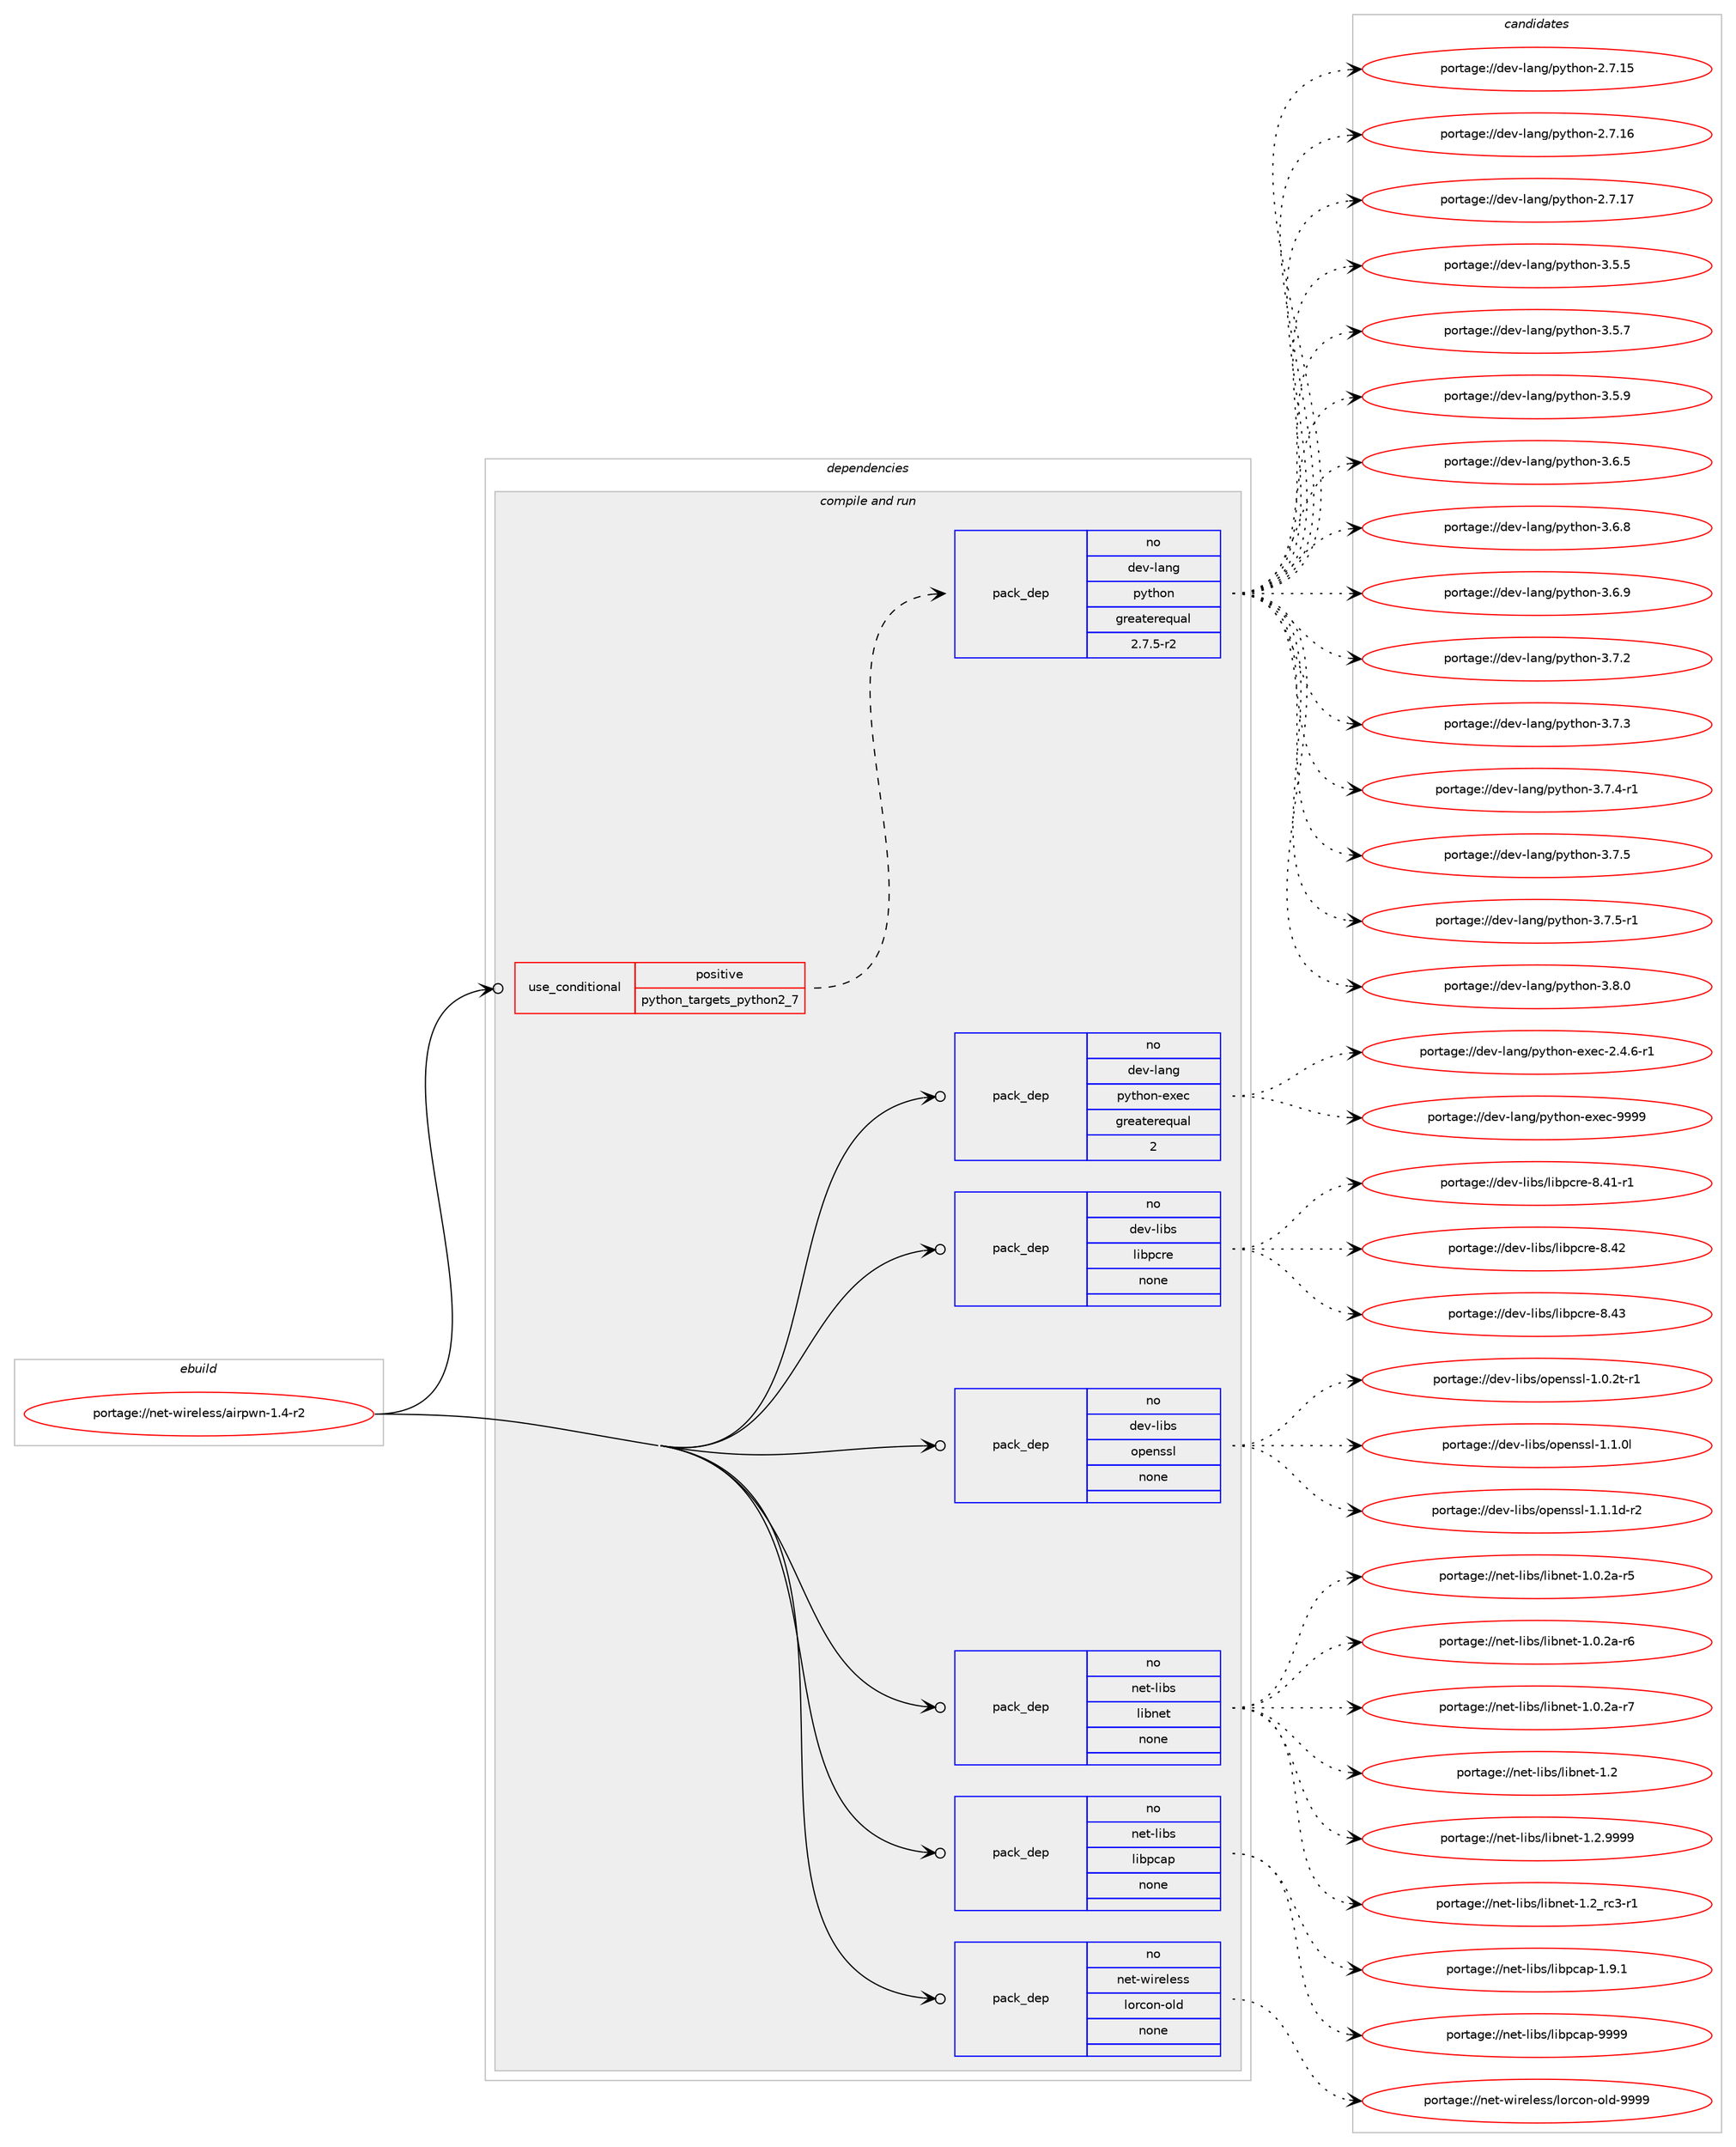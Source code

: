 digraph prolog {

# *************
# Graph options
# *************

newrank=true;
concentrate=true;
compound=true;
graph [rankdir=LR,fontname=Helvetica,fontsize=10,ranksep=1.5];#, ranksep=2.5, nodesep=0.2];
edge  [arrowhead=vee];
node  [fontname=Helvetica,fontsize=10];

# **********
# The ebuild
# **********

subgraph cluster_leftcol {
color=gray;
rank=same;
label=<<i>ebuild</i>>;
id [label="portage://net-wireless/airpwn-1.4-r2", color=red, width=4, href="../net-wireless/airpwn-1.4-r2.svg"];
}

# ****************
# The dependencies
# ****************

subgraph cluster_midcol {
color=gray;
label=<<i>dependencies</i>>;
subgraph cluster_compile {
fillcolor="#eeeeee";
style=filled;
label=<<i>compile</i>>;
}
subgraph cluster_compileandrun {
fillcolor="#eeeeee";
style=filled;
label=<<i>compile and run</i>>;
subgraph cond94380 {
dependency377035 [label=<<TABLE BORDER="0" CELLBORDER="1" CELLSPACING="0" CELLPADDING="4"><TR><TD ROWSPAN="3" CELLPADDING="10">use_conditional</TD></TR><TR><TD>positive</TD></TR><TR><TD>python_targets_python2_7</TD></TR></TABLE>>, shape=none, color=red];
subgraph pack276264 {
dependency377036 [label=<<TABLE BORDER="0" CELLBORDER="1" CELLSPACING="0" CELLPADDING="4" WIDTH="220"><TR><TD ROWSPAN="6" CELLPADDING="30">pack_dep</TD></TR><TR><TD WIDTH="110">no</TD></TR><TR><TD>dev-lang</TD></TR><TR><TD>python</TD></TR><TR><TD>greaterequal</TD></TR><TR><TD>2.7.5-r2</TD></TR></TABLE>>, shape=none, color=blue];
}
dependency377035:e -> dependency377036:w [weight=20,style="dashed",arrowhead="vee"];
}
id:e -> dependency377035:w [weight=20,style="solid",arrowhead="odotvee"];
subgraph pack276265 {
dependency377037 [label=<<TABLE BORDER="0" CELLBORDER="1" CELLSPACING="0" CELLPADDING="4" WIDTH="220"><TR><TD ROWSPAN="6" CELLPADDING="30">pack_dep</TD></TR><TR><TD WIDTH="110">no</TD></TR><TR><TD>dev-lang</TD></TR><TR><TD>python-exec</TD></TR><TR><TD>greaterequal</TD></TR><TR><TD>2</TD></TR></TABLE>>, shape=none, color=blue];
}
id:e -> dependency377037:w [weight=20,style="solid",arrowhead="odotvee"];
subgraph pack276266 {
dependency377038 [label=<<TABLE BORDER="0" CELLBORDER="1" CELLSPACING="0" CELLPADDING="4" WIDTH="220"><TR><TD ROWSPAN="6" CELLPADDING="30">pack_dep</TD></TR><TR><TD WIDTH="110">no</TD></TR><TR><TD>dev-libs</TD></TR><TR><TD>libpcre</TD></TR><TR><TD>none</TD></TR><TR><TD></TD></TR></TABLE>>, shape=none, color=blue];
}
id:e -> dependency377038:w [weight=20,style="solid",arrowhead="odotvee"];
subgraph pack276267 {
dependency377039 [label=<<TABLE BORDER="0" CELLBORDER="1" CELLSPACING="0" CELLPADDING="4" WIDTH="220"><TR><TD ROWSPAN="6" CELLPADDING="30">pack_dep</TD></TR><TR><TD WIDTH="110">no</TD></TR><TR><TD>dev-libs</TD></TR><TR><TD>openssl</TD></TR><TR><TD>none</TD></TR><TR><TD></TD></TR></TABLE>>, shape=none, color=blue];
}
id:e -> dependency377039:w [weight=20,style="solid",arrowhead="odotvee"];
subgraph pack276268 {
dependency377040 [label=<<TABLE BORDER="0" CELLBORDER="1" CELLSPACING="0" CELLPADDING="4" WIDTH="220"><TR><TD ROWSPAN="6" CELLPADDING="30">pack_dep</TD></TR><TR><TD WIDTH="110">no</TD></TR><TR><TD>net-libs</TD></TR><TR><TD>libnet</TD></TR><TR><TD>none</TD></TR><TR><TD></TD></TR></TABLE>>, shape=none, color=blue];
}
id:e -> dependency377040:w [weight=20,style="solid",arrowhead="odotvee"];
subgraph pack276269 {
dependency377041 [label=<<TABLE BORDER="0" CELLBORDER="1" CELLSPACING="0" CELLPADDING="4" WIDTH="220"><TR><TD ROWSPAN="6" CELLPADDING="30">pack_dep</TD></TR><TR><TD WIDTH="110">no</TD></TR><TR><TD>net-libs</TD></TR><TR><TD>libpcap</TD></TR><TR><TD>none</TD></TR><TR><TD></TD></TR></TABLE>>, shape=none, color=blue];
}
id:e -> dependency377041:w [weight=20,style="solid",arrowhead="odotvee"];
subgraph pack276270 {
dependency377042 [label=<<TABLE BORDER="0" CELLBORDER="1" CELLSPACING="0" CELLPADDING="4" WIDTH="220"><TR><TD ROWSPAN="6" CELLPADDING="30">pack_dep</TD></TR><TR><TD WIDTH="110">no</TD></TR><TR><TD>net-wireless</TD></TR><TR><TD>lorcon-old</TD></TR><TR><TD>none</TD></TR><TR><TD></TD></TR></TABLE>>, shape=none, color=blue];
}
id:e -> dependency377042:w [weight=20,style="solid",arrowhead="odotvee"];
}
subgraph cluster_run {
fillcolor="#eeeeee";
style=filled;
label=<<i>run</i>>;
}
}

# **************
# The candidates
# **************

subgraph cluster_choices {
rank=same;
color=gray;
label=<<i>candidates</i>>;

subgraph choice276264 {
color=black;
nodesep=1;
choiceportage10010111845108971101034711212111610411111045504655464953 [label="portage://dev-lang/python-2.7.15", color=red, width=4,href="../dev-lang/python-2.7.15.svg"];
choiceportage10010111845108971101034711212111610411111045504655464954 [label="portage://dev-lang/python-2.7.16", color=red, width=4,href="../dev-lang/python-2.7.16.svg"];
choiceportage10010111845108971101034711212111610411111045504655464955 [label="portage://dev-lang/python-2.7.17", color=red, width=4,href="../dev-lang/python-2.7.17.svg"];
choiceportage100101118451089711010347112121116104111110455146534653 [label="portage://dev-lang/python-3.5.5", color=red, width=4,href="../dev-lang/python-3.5.5.svg"];
choiceportage100101118451089711010347112121116104111110455146534655 [label="portage://dev-lang/python-3.5.7", color=red, width=4,href="../dev-lang/python-3.5.7.svg"];
choiceportage100101118451089711010347112121116104111110455146534657 [label="portage://dev-lang/python-3.5.9", color=red, width=4,href="../dev-lang/python-3.5.9.svg"];
choiceportage100101118451089711010347112121116104111110455146544653 [label="portage://dev-lang/python-3.6.5", color=red, width=4,href="../dev-lang/python-3.6.5.svg"];
choiceportage100101118451089711010347112121116104111110455146544656 [label="portage://dev-lang/python-3.6.8", color=red, width=4,href="../dev-lang/python-3.6.8.svg"];
choiceportage100101118451089711010347112121116104111110455146544657 [label="portage://dev-lang/python-3.6.9", color=red, width=4,href="../dev-lang/python-3.6.9.svg"];
choiceportage100101118451089711010347112121116104111110455146554650 [label="portage://dev-lang/python-3.7.2", color=red, width=4,href="../dev-lang/python-3.7.2.svg"];
choiceportage100101118451089711010347112121116104111110455146554651 [label="portage://dev-lang/python-3.7.3", color=red, width=4,href="../dev-lang/python-3.7.3.svg"];
choiceportage1001011184510897110103471121211161041111104551465546524511449 [label="portage://dev-lang/python-3.7.4-r1", color=red, width=4,href="../dev-lang/python-3.7.4-r1.svg"];
choiceportage100101118451089711010347112121116104111110455146554653 [label="portage://dev-lang/python-3.7.5", color=red, width=4,href="../dev-lang/python-3.7.5.svg"];
choiceportage1001011184510897110103471121211161041111104551465546534511449 [label="portage://dev-lang/python-3.7.5-r1", color=red, width=4,href="../dev-lang/python-3.7.5-r1.svg"];
choiceportage100101118451089711010347112121116104111110455146564648 [label="portage://dev-lang/python-3.8.0", color=red, width=4,href="../dev-lang/python-3.8.0.svg"];
dependency377036:e -> choiceportage10010111845108971101034711212111610411111045504655464953:w [style=dotted,weight="100"];
dependency377036:e -> choiceportage10010111845108971101034711212111610411111045504655464954:w [style=dotted,weight="100"];
dependency377036:e -> choiceportage10010111845108971101034711212111610411111045504655464955:w [style=dotted,weight="100"];
dependency377036:e -> choiceportage100101118451089711010347112121116104111110455146534653:w [style=dotted,weight="100"];
dependency377036:e -> choiceportage100101118451089711010347112121116104111110455146534655:w [style=dotted,weight="100"];
dependency377036:e -> choiceportage100101118451089711010347112121116104111110455146534657:w [style=dotted,weight="100"];
dependency377036:e -> choiceportage100101118451089711010347112121116104111110455146544653:w [style=dotted,weight="100"];
dependency377036:e -> choiceportage100101118451089711010347112121116104111110455146544656:w [style=dotted,weight="100"];
dependency377036:e -> choiceportage100101118451089711010347112121116104111110455146544657:w [style=dotted,weight="100"];
dependency377036:e -> choiceportage100101118451089711010347112121116104111110455146554650:w [style=dotted,weight="100"];
dependency377036:e -> choiceportage100101118451089711010347112121116104111110455146554651:w [style=dotted,weight="100"];
dependency377036:e -> choiceportage1001011184510897110103471121211161041111104551465546524511449:w [style=dotted,weight="100"];
dependency377036:e -> choiceportage100101118451089711010347112121116104111110455146554653:w [style=dotted,weight="100"];
dependency377036:e -> choiceportage1001011184510897110103471121211161041111104551465546534511449:w [style=dotted,weight="100"];
dependency377036:e -> choiceportage100101118451089711010347112121116104111110455146564648:w [style=dotted,weight="100"];
}
subgraph choice276265 {
color=black;
nodesep=1;
choiceportage10010111845108971101034711212111610411111045101120101994550465246544511449 [label="portage://dev-lang/python-exec-2.4.6-r1", color=red, width=4,href="../dev-lang/python-exec-2.4.6-r1.svg"];
choiceportage10010111845108971101034711212111610411111045101120101994557575757 [label="portage://dev-lang/python-exec-9999", color=red, width=4,href="../dev-lang/python-exec-9999.svg"];
dependency377037:e -> choiceportage10010111845108971101034711212111610411111045101120101994550465246544511449:w [style=dotted,weight="100"];
dependency377037:e -> choiceportage10010111845108971101034711212111610411111045101120101994557575757:w [style=dotted,weight="100"];
}
subgraph choice276266 {
color=black;
nodesep=1;
choiceportage100101118451081059811547108105981129911410145564652494511449 [label="portage://dev-libs/libpcre-8.41-r1", color=red, width=4,href="../dev-libs/libpcre-8.41-r1.svg"];
choiceportage10010111845108105981154710810598112991141014556465250 [label="portage://dev-libs/libpcre-8.42", color=red, width=4,href="../dev-libs/libpcre-8.42.svg"];
choiceportage10010111845108105981154710810598112991141014556465251 [label="portage://dev-libs/libpcre-8.43", color=red, width=4,href="../dev-libs/libpcre-8.43.svg"];
dependency377038:e -> choiceportage100101118451081059811547108105981129911410145564652494511449:w [style=dotted,weight="100"];
dependency377038:e -> choiceportage10010111845108105981154710810598112991141014556465250:w [style=dotted,weight="100"];
dependency377038:e -> choiceportage10010111845108105981154710810598112991141014556465251:w [style=dotted,weight="100"];
}
subgraph choice276267 {
color=black;
nodesep=1;
choiceportage1001011184510810598115471111121011101151151084549464846501164511449 [label="portage://dev-libs/openssl-1.0.2t-r1", color=red, width=4,href="../dev-libs/openssl-1.0.2t-r1.svg"];
choiceportage100101118451081059811547111112101110115115108454946494648108 [label="portage://dev-libs/openssl-1.1.0l", color=red, width=4,href="../dev-libs/openssl-1.1.0l.svg"];
choiceportage1001011184510810598115471111121011101151151084549464946491004511450 [label="portage://dev-libs/openssl-1.1.1d-r2", color=red, width=4,href="../dev-libs/openssl-1.1.1d-r2.svg"];
dependency377039:e -> choiceportage1001011184510810598115471111121011101151151084549464846501164511449:w [style=dotted,weight="100"];
dependency377039:e -> choiceportage100101118451081059811547111112101110115115108454946494648108:w [style=dotted,weight="100"];
dependency377039:e -> choiceportage1001011184510810598115471111121011101151151084549464946491004511450:w [style=dotted,weight="100"];
}
subgraph choice276268 {
color=black;
nodesep=1;
choiceportage11010111645108105981154710810598110101116454946484650974511453 [label="portage://net-libs/libnet-1.0.2a-r5", color=red, width=4,href="../net-libs/libnet-1.0.2a-r5.svg"];
choiceportage11010111645108105981154710810598110101116454946484650974511454 [label="portage://net-libs/libnet-1.0.2a-r6", color=red, width=4,href="../net-libs/libnet-1.0.2a-r6.svg"];
choiceportage11010111645108105981154710810598110101116454946484650974511455 [label="portage://net-libs/libnet-1.0.2a-r7", color=red, width=4,href="../net-libs/libnet-1.0.2a-r7.svg"];
choiceportage1101011164510810598115471081059811010111645494650 [label="portage://net-libs/libnet-1.2", color=red, width=4,href="../net-libs/libnet-1.2.svg"];
choiceportage11010111645108105981154710810598110101116454946504657575757 [label="portage://net-libs/libnet-1.2.9999", color=red, width=4,href="../net-libs/libnet-1.2.9999.svg"];
choiceportage11010111645108105981154710810598110101116454946509511499514511449 [label="portage://net-libs/libnet-1.2_rc3-r1", color=red, width=4,href="../net-libs/libnet-1.2_rc3-r1.svg"];
dependency377040:e -> choiceportage11010111645108105981154710810598110101116454946484650974511453:w [style=dotted,weight="100"];
dependency377040:e -> choiceportage11010111645108105981154710810598110101116454946484650974511454:w [style=dotted,weight="100"];
dependency377040:e -> choiceportage11010111645108105981154710810598110101116454946484650974511455:w [style=dotted,weight="100"];
dependency377040:e -> choiceportage1101011164510810598115471081059811010111645494650:w [style=dotted,weight="100"];
dependency377040:e -> choiceportage11010111645108105981154710810598110101116454946504657575757:w [style=dotted,weight="100"];
dependency377040:e -> choiceportage11010111645108105981154710810598110101116454946509511499514511449:w [style=dotted,weight="100"];
}
subgraph choice276269 {
color=black;
nodesep=1;
choiceportage110101116451081059811547108105981129997112454946574649 [label="portage://net-libs/libpcap-1.9.1", color=red, width=4,href="../net-libs/libpcap-1.9.1.svg"];
choiceportage1101011164510810598115471081059811299971124557575757 [label="portage://net-libs/libpcap-9999", color=red, width=4,href="../net-libs/libpcap-9999.svg"];
dependency377041:e -> choiceportage110101116451081059811547108105981129997112454946574649:w [style=dotted,weight="100"];
dependency377041:e -> choiceportage1101011164510810598115471081059811299971124557575757:w [style=dotted,weight="100"];
}
subgraph choice276270 {
color=black;
nodesep=1;
choiceportage110101116451191051141011081011151154710811111499111110451111081004557575757 [label="portage://net-wireless/lorcon-old-9999", color=red, width=4,href="../net-wireless/lorcon-old-9999.svg"];
dependency377042:e -> choiceportage110101116451191051141011081011151154710811111499111110451111081004557575757:w [style=dotted,weight="100"];
}
}

}
